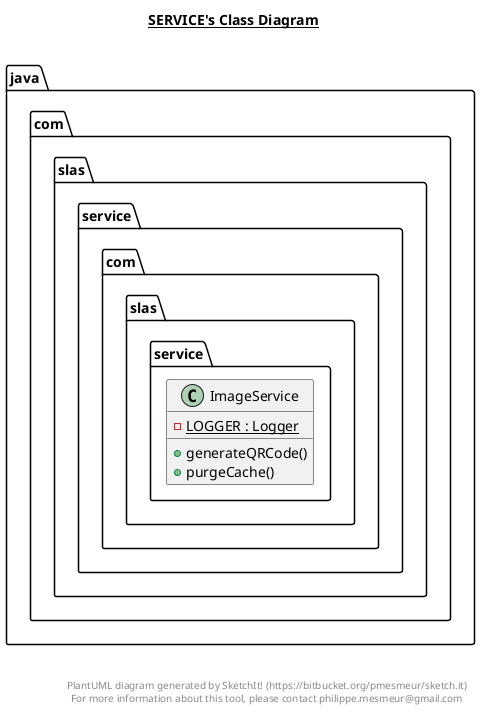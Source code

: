 @startuml

title __SERVICE's Class Diagram__\n

  namespace  java{
    namespace com.slas {
      namespace service {
        class com.slas.service.ImageService {
            {static} - LOGGER : Logger
            + generateQRCode()
            + purgeCache()
        }
      }
    }
  }
  



right footer


PlantUML diagram generated by SketchIt! (https://bitbucket.org/pmesmeur/sketch.it)
For more information about this tool, please contact philippe.mesmeur@gmail.com
endfooter

@enduml
